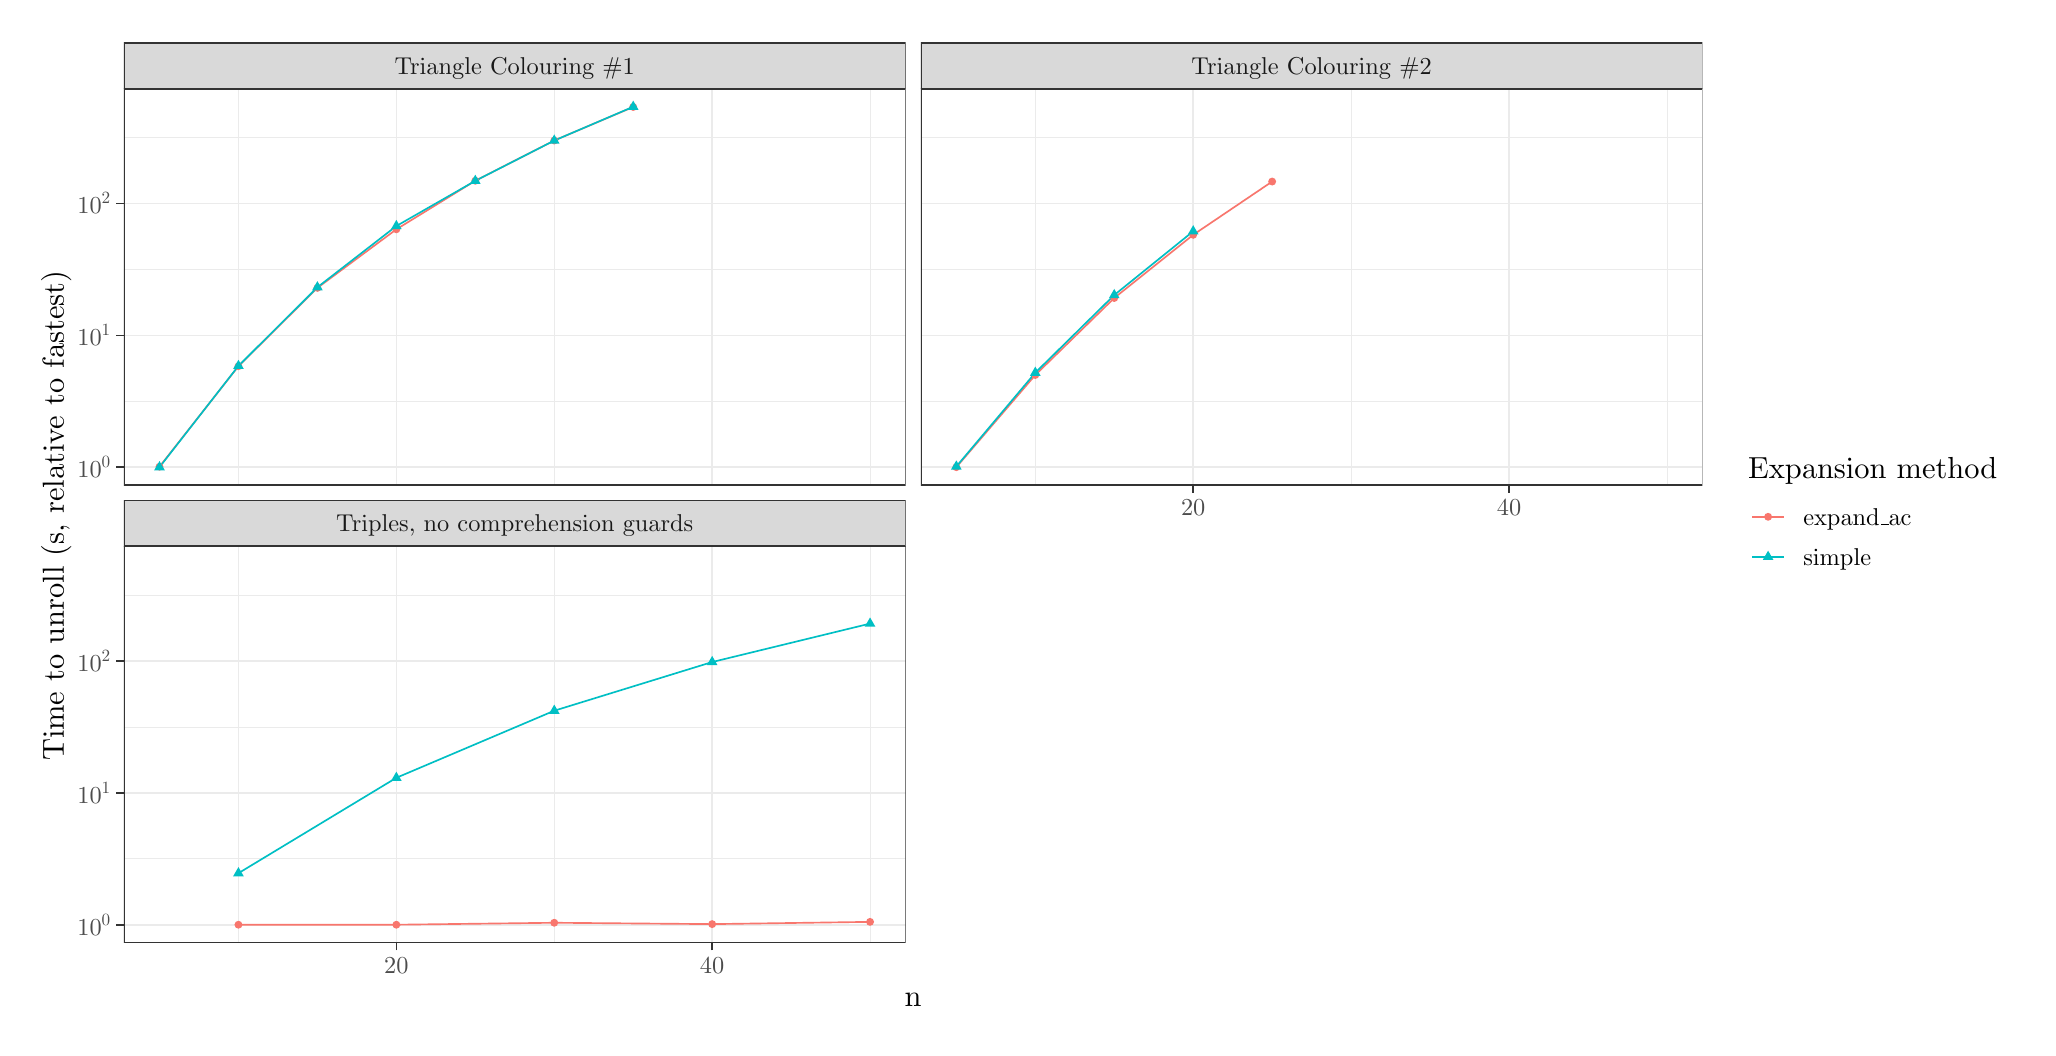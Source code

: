 % Created by tikzDevice version 0.12.6 on 2025-06-15 21:17:01
% !TEX encoding = UTF-8 Unicode
\begin{tikzpicture}[x=1pt,y=1pt]
\definecolor{fillColor}{RGB}{255,255,255}
\path[use as bounding box,fill=fillColor,fill opacity=0.00] (0,0) rectangle (722.70,361.35);
\begin{scope}
\path[clip] (  0.00,  0.00) rectangle (722.70,361.35);
\definecolor{drawColor}{RGB}{255,255,255}
\definecolor{fillColor}{RGB}{255,255,255}

\path[draw=drawColor,line width= 0.6pt,line join=round,line cap=round,fill=fillColor] (  0.00,  0.00) rectangle (722.70,361.35);
\end{scope}
\begin{scope}
\path[clip] ( 34.79,196.02) rectangle (317.23,339.28);
\definecolor{fillColor}{RGB}{255,255,255}

\path[fill=fillColor] ( 34.79,196.02) rectangle (317.23,339.28);
\definecolor{drawColor}{gray}{0.92}

\path[draw=drawColor,line width= 0.3pt,line join=round] ( 34.79,226.35) --
	(317.23,226.35);

\path[draw=drawColor,line width= 0.3pt,line join=round] ( 34.79,273.99) --
	(317.23,273.99);

\path[draw=drawColor,line width= 0.3pt,line join=round] ( 34.79,321.63) --
	(317.23,321.63);

\path[draw=drawColor,line width= 0.3pt,line join=round] ( 76.16,196.02) --
	( 76.16,339.28);

\path[draw=drawColor,line width= 0.3pt,line join=round] (190.28,196.02) --
	(190.28,339.28);

\path[draw=drawColor,line width= 0.3pt,line join=round] (304.39,196.02) --
	(304.39,339.28);

\path[draw=drawColor,line width= 0.6pt,line join=round] ( 34.79,202.53) --
	(317.23,202.53);

\path[draw=drawColor,line width= 0.6pt,line join=round] ( 34.79,250.17) --
	(317.23,250.17);

\path[draw=drawColor,line width= 0.6pt,line join=round] ( 34.79,297.81) --
	(317.23,297.81);

\path[draw=drawColor,line width= 0.6pt,line join=round] (133.22,196.02) --
	(133.22,339.28);

\path[draw=drawColor,line width= 0.6pt,line join=round] (247.34,196.02) --
	(247.34,339.28);
\definecolor{drawColor}{RGB}{248,118,109}

\path[draw=drawColor,line width= 0.6pt,line join=round] ( 47.63,202.71) --
	( 76.16,239.01) --
	(104.69,267.31) --
	(133.22,288.48) --
	(161.75,306.03) --
	(190.28,320.57) --
	(218.81,332.68);
\definecolor{drawColor}{RGB}{0,191,196}

\path[draw=drawColor,line width= 0.6pt,line join=round] ( 47.63,202.53) --
	( 76.16,239.13) --
	(104.69,267.54) --
	(133.22,289.67) --
	(161.75,306.00) --
	(190.28,320.55) --
	(218.81,332.77);
\definecolor{fillColor}{RGB}{248,118,109}

\path[fill=fillColor] ( 47.63,202.71) circle (  1.43);

\path[fill=fillColor] ( 76.16,239.01) circle (  1.43);

\path[fill=fillColor] (104.69,267.31) circle (  1.43);

\path[fill=fillColor] (133.22,288.48) circle (  1.43);

\path[fill=fillColor] (161.75,306.03) circle (  1.43);

\path[fill=fillColor] (190.28,320.57) circle (  1.43);

\path[fill=fillColor] (218.81,332.68) circle (  1.43);
\definecolor{fillColor}{RGB}{0,191,196}

\path[fill=fillColor] ( 47.63,204.75) --
	( 49.55,201.42) --
	( 45.71,201.42) --
	cycle;

\path[fill=fillColor] ( 76.16,241.35) --
	( 78.08,238.03) --
	( 74.24,238.03) --
	cycle;

\path[fill=fillColor] (104.69,269.76) --
	(106.61,266.44) --
	(102.77,266.44) --
	cycle;

\path[fill=fillColor] (133.22,291.89) --
	(135.14,288.56) --
	(131.30,288.56) --
	cycle;

\path[fill=fillColor] (161.75,308.22) --
	(163.67,304.89) --
	(159.83,304.89) --
	cycle;

\path[fill=fillColor] (190.28,322.77) --
	(192.20,319.44) --
	(188.36,319.44) --
	cycle;

\path[fill=fillColor] (218.81,334.99) --
	(220.73,331.66) --
	(216.88,331.66) --
	cycle;
\definecolor{drawColor}{gray}{0.20}

\path[draw=drawColor,line width= 0.6pt,line join=round,line cap=round] ( 34.79,196.02) rectangle (317.23,339.28);
\end{scope}
\begin{scope}
\path[clip] ( 34.79, 30.69) rectangle (317.23,173.95);
\definecolor{fillColor}{RGB}{255,255,255}

\path[fill=fillColor] ( 34.79, 30.69) rectangle (317.23,173.95);
\definecolor{drawColor}{gray}{0.92}

\path[draw=drawColor,line width= 0.3pt,line join=round] ( 34.79, 61.02) --
	(317.23, 61.02);

\path[draw=drawColor,line width= 0.3pt,line join=round] ( 34.79,108.66) --
	(317.23,108.66);

\path[draw=drawColor,line width= 0.3pt,line join=round] ( 34.79,156.30) --
	(317.23,156.30);

\path[draw=drawColor,line width= 0.3pt,line join=round] ( 76.16, 30.69) --
	( 76.16,173.95);

\path[draw=drawColor,line width= 0.3pt,line join=round] (190.28, 30.69) --
	(190.28,173.95);

\path[draw=drawColor,line width= 0.3pt,line join=round] (304.39, 30.69) --
	(304.39,173.95);

\path[draw=drawColor,line width= 0.6pt,line join=round] ( 34.79, 37.20) --
	(317.23, 37.20);

\path[draw=drawColor,line width= 0.6pt,line join=round] ( 34.79, 84.84) --
	(317.23, 84.84);

\path[draw=drawColor,line width= 0.6pt,line join=round] ( 34.79,132.48) --
	(317.23,132.48);

\path[draw=drawColor,line width= 0.6pt,line join=round] (133.22, 30.69) --
	(133.22,173.95);

\path[draw=drawColor,line width= 0.6pt,line join=round] (247.34, 30.69) --
	(247.34,173.95);
\definecolor{drawColor}{RGB}{248,118,109}

\path[draw=drawColor,line width= 0.6pt,line join=round] ( 76.16, 37.20) --
	(133.22, 37.20) --
	(190.28, 37.91) --
	(247.34, 37.42) --
	(304.39, 38.23);
\definecolor{drawColor}{RGB}{0,191,196}

\path[draw=drawColor,line width= 0.6pt,line join=round] ( 76.16, 55.82) --
	(133.22, 90.29) --
	(190.28,114.53) --
	(247.34,132.12) --
	(304.39,146.01);
\definecolor{fillColor}{RGB}{248,118,109}

\path[fill=fillColor] ( 76.16, 37.20) circle (  1.43);

\path[fill=fillColor] (133.22, 37.20) circle (  1.43);

\path[fill=fillColor] (190.28, 37.91) circle (  1.43);

\path[fill=fillColor] (247.34, 37.42) circle (  1.43);

\path[fill=fillColor] (304.39, 38.23) circle (  1.43);
\definecolor{fillColor}{RGB}{0,191,196}

\path[fill=fillColor] ( 76.16, 58.04) --
	( 78.08, 54.71) --
	( 74.24, 54.71) --
	cycle;

\path[fill=fillColor] (133.22, 92.50) --
	(135.14, 89.18) --
	(131.30, 89.18) --
	cycle;

\path[fill=fillColor] (190.28,116.74) --
	(192.20,113.42) --
	(188.36,113.42) --
	cycle;

\path[fill=fillColor] (247.34,134.33) --
	(249.26,131.01) --
	(245.41,131.01) --
	cycle;

\path[fill=fillColor] (304.39,148.23) --
	(306.32,144.90) --
	(302.47,144.90) --
	cycle;
\definecolor{drawColor}{gray}{0.20}

\path[draw=drawColor,line width= 0.6pt,line join=round,line cap=round] ( 34.79, 30.69) rectangle (317.23,173.95);
\end{scope}
\begin{scope}
\path[clip] (322.73,196.02) rectangle (605.17,339.28);
\definecolor{fillColor}{RGB}{255,255,255}

\path[fill=fillColor] (322.73,196.02) rectangle (605.17,339.28);
\definecolor{drawColor}{gray}{0.92}

\path[draw=drawColor,line width= 0.3pt,line join=round] (322.73,226.35) --
	(605.17,226.35);

\path[draw=drawColor,line width= 0.3pt,line join=round] (322.73,273.99) --
	(605.17,273.99);

\path[draw=drawColor,line width= 0.3pt,line join=round] (322.73,321.63) --
	(605.17,321.63);

\path[draw=drawColor,line width= 0.3pt,line join=round] (364.10,196.02) --
	(364.10,339.28);

\path[draw=drawColor,line width= 0.3pt,line join=round] (478.22,196.02) --
	(478.22,339.28);

\path[draw=drawColor,line width= 0.3pt,line join=round] (592.34,196.02) --
	(592.34,339.28);

\path[draw=drawColor,line width= 0.6pt,line join=round] (322.73,202.53) --
	(605.17,202.53);

\path[draw=drawColor,line width= 0.6pt,line join=round] (322.73,250.17) --
	(605.17,250.17);

\path[draw=drawColor,line width= 0.6pt,line join=round] (322.73,297.81) --
	(605.17,297.81);

\path[draw=drawColor,line width= 0.6pt,line join=round] (421.16,196.02) --
	(421.16,339.28);

\path[draw=drawColor,line width= 0.6pt,line join=round] (535.28,196.02) --
	(535.28,339.28);
\definecolor{drawColor}{RGB}{248,118,109}

\path[draw=drawColor,line width= 0.6pt,line join=round] (335.57,202.53) --
	(364.10,235.84) --
	(392.63,263.66) --
	(421.16,286.49) --
	(449.69,305.74);
\definecolor{drawColor}{RGB}{0,191,196}

\path[draw=drawColor,line width= 0.6pt,line join=round] (335.57,202.78) --
	(364.10,236.66) --
	(392.63,264.73) --
	(421.16,287.77);
\definecolor{fillColor}{RGB}{248,118,109}

\path[fill=fillColor] (335.57,202.53) circle (  1.43);

\path[fill=fillColor] (364.10,235.84) circle (  1.43);

\path[fill=fillColor] (392.63,263.66) circle (  1.43);

\path[fill=fillColor] (421.16,286.49) circle (  1.43);

\path[fill=fillColor] (449.69,305.74) circle (  1.43);
\definecolor{fillColor}{RGB}{0,191,196}

\path[fill=fillColor] (335.57,205.00) --
	(337.49,201.67) --
	(333.65,201.67) --
	cycle;

\path[fill=fillColor] (364.10,238.88) --
	(366.02,235.55) --
	(362.18,235.55) --
	cycle;

\path[fill=fillColor] (392.63,266.95) --
	(394.55,263.62) --
	(390.71,263.62) --
	cycle;

\path[fill=fillColor] (421.16,289.99) --
	(423.08,286.66) --
	(419.24,286.66) --
	cycle;
\definecolor{drawColor}{gray}{0.20}

\path[draw=drawColor,line width= 0.6pt,line join=round,line cap=round] (322.73,196.02) rectangle (605.17,339.28);
\end{scope}
\begin{scope}
\path[clip] ( 34.79,173.95) rectangle (317.23,190.52);
\definecolor{drawColor}{gray}{0.20}
\definecolor{fillColor}{gray}{0.85}

\path[draw=drawColor,line width= 0.6pt,line join=round,line cap=round,fill=fillColor] ( 34.79,173.95) rectangle (317.23,190.52);
\definecolor{drawColor}{gray}{0.10}

\node[text=drawColor,anchor=base,inner sep=0pt, outer sep=0pt, scale=  0.88] at (176.01,179.20) {Triples, no comprehension guards};
\end{scope}
\begin{scope}
\path[clip] ( 34.79,339.28) rectangle (317.23,355.85);
\definecolor{drawColor}{gray}{0.20}
\definecolor{fillColor}{gray}{0.85}

\path[draw=drawColor,line width= 0.6pt,line join=round,line cap=round,fill=fillColor] ( 34.79,339.28) rectangle (317.23,355.85);
\definecolor{drawColor}{gray}{0.10}

\node[text=drawColor,anchor=base,inner sep=0pt, outer sep=0pt, scale=  0.88] at (176.01,344.53) {Triangle Colouring {\#}1};
\end{scope}
\begin{scope}
\path[clip] (322.73,339.28) rectangle (605.17,355.85);
\definecolor{drawColor}{gray}{0.20}
\definecolor{fillColor}{gray}{0.85}

\path[draw=drawColor,line width= 0.6pt,line join=round,line cap=round,fill=fillColor] (322.73,339.28) rectangle (605.17,355.85);
\definecolor{drawColor}{gray}{0.10}

\node[text=drawColor,anchor=base,inner sep=0pt, outer sep=0pt, scale=  0.88] at (463.95,344.53) {Triangle Colouring {\#}2};
\end{scope}
\begin{scope}
\path[clip] (  0.00,  0.00) rectangle (722.70,361.35);
\definecolor{drawColor}{gray}{0.20}

\path[draw=drawColor,line width= 0.6pt,line join=round] (133.22, 27.94) --
	(133.22, 30.69);

\path[draw=drawColor,line width= 0.6pt,line join=round] (247.34, 27.94) --
	(247.34, 30.69);
\end{scope}
\begin{scope}
\path[clip] (  0.00,  0.00) rectangle (722.70,361.35);
\definecolor{drawColor}{gray}{0.30}

\node[text=drawColor,anchor=base,inner sep=0pt, outer sep=0pt, scale=  0.88] at (133.22, 19.68) {20};

\node[text=drawColor,anchor=base,inner sep=0pt, outer sep=0pt, scale=  0.88] at (247.34, 19.68) {40};
\end{scope}
\begin{scope}
\path[clip] (  0.00,  0.00) rectangle (722.70,361.35);
\definecolor{drawColor}{gray}{0.20}

\path[draw=drawColor,line width= 0.6pt,line join=round] (421.16,193.27) --
	(421.16,196.02);

\path[draw=drawColor,line width= 0.6pt,line join=round] (535.28,193.27) --
	(535.28,196.02);
\end{scope}
\begin{scope}
\path[clip] (  0.00,  0.00) rectangle (722.70,361.35);
\definecolor{drawColor}{gray}{0.30}

\node[text=drawColor,anchor=base,inner sep=0pt, outer sep=0pt, scale=  0.88] at (421.16,185.01) {20};

\node[text=drawColor,anchor=base,inner sep=0pt, outer sep=0pt, scale=  0.88] at (535.28,185.01) {40};
\end{scope}
\begin{scope}
\path[clip] (  0.00,  0.00) rectangle (722.70,361.35);
\definecolor{drawColor}{gray}{0.30}

\node[text=drawColor,anchor=base west,inner sep=0pt, outer sep=0pt, scale=  0.88] at ( 17.96,198.75) {10};

\node[text=drawColor,anchor=base west,inner sep=0pt, outer sep=0pt, scale=  0.62] at ( 26.76,202.35) {0};

\node[text=drawColor,anchor=base west,inner sep=0pt, outer sep=0pt, scale=  0.88] at ( 17.96,246.40) {10};

\node[text=drawColor,anchor=base west,inner sep=0pt, outer sep=0pt, scale=  0.62] at ( 26.76,249.99) {1};

\node[text=drawColor,anchor=base west,inner sep=0pt, outer sep=0pt, scale=  0.88] at ( 17.96,294.04) {10};

\node[text=drawColor,anchor=base west,inner sep=0pt, outer sep=0pt, scale=  0.62] at ( 26.76,297.64) {2};
\end{scope}
\begin{scope}
\path[clip] (  0.00,  0.00) rectangle (722.70,361.35);
\definecolor{drawColor}{gray}{0.20}

\path[draw=drawColor,line width= 0.6pt,line join=round] ( 32.04,202.53) --
	( 34.79,202.53);

\path[draw=drawColor,line width= 0.6pt,line join=round] ( 32.04,250.17) --
	( 34.79,250.17);

\path[draw=drawColor,line width= 0.6pt,line join=round] ( 32.04,297.81) --
	( 34.79,297.81);
\end{scope}
\begin{scope}
\path[clip] (  0.00,  0.00) rectangle (722.70,361.35);
\definecolor{drawColor}{gray}{0.30}

\node[text=drawColor,anchor=base west,inner sep=0pt, outer sep=0pt, scale=  0.88] at ( 17.96, 33.42) {10};

\node[text=drawColor,anchor=base west,inner sep=0pt, outer sep=0pt, scale=  0.62] at ( 26.76, 37.02) {0};

\node[text=drawColor,anchor=base west,inner sep=0pt, outer sep=0pt, scale=  0.88] at ( 17.96, 81.06) {10};

\node[text=drawColor,anchor=base west,inner sep=0pt, outer sep=0pt, scale=  0.62] at ( 26.76, 84.66) {1};

\node[text=drawColor,anchor=base west,inner sep=0pt, outer sep=0pt, scale=  0.88] at ( 17.96,128.71) {10};

\node[text=drawColor,anchor=base west,inner sep=0pt, outer sep=0pt, scale=  0.62] at ( 26.76,132.30) {2};
\end{scope}
\begin{scope}
\path[clip] (  0.00,  0.00) rectangle (722.70,361.35);
\definecolor{drawColor}{gray}{0.20}

\path[draw=drawColor,line width= 0.6pt,line join=round] ( 32.04, 37.20) --
	( 34.79, 37.20);

\path[draw=drawColor,line width= 0.6pt,line join=round] ( 32.04, 84.84) --
	( 34.79, 84.84);

\path[draw=drawColor,line width= 0.6pt,line join=round] ( 32.04,132.48) --
	( 34.79,132.48);
\end{scope}
\begin{scope}
\path[clip] (  0.00,  0.00) rectangle (722.70,361.35);
\definecolor{drawColor}{RGB}{0,0,0}

\node[text=drawColor,anchor=base,inner sep=0pt, outer sep=0pt, scale=  1.10] at (319.98,  7.64) {n};
\end{scope}
\begin{scope}
\path[clip] (  0.00,  0.00) rectangle (722.70,361.35);
\definecolor{drawColor}{RGB}{0,0,0}

\node[text=drawColor,rotate= 90.00,anchor=base,inner sep=0pt, outer sep=0pt, scale=  1.10] at ( 13.08,184.98) {Time to unroll (s, relative to fastest)};
\end{scope}
\begin{scope}
\path[clip] (  0.00,  0.00) rectangle (722.70,361.35);
\definecolor{fillColor}{RGB}{255,255,255}

\path[fill=fillColor] (616.17,157.42) rectangle (717.20,212.54);
\end{scope}
\begin{scope}
\path[clip] (  0.00,  0.00) rectangle (722.70,361.35);
\definecolor{drawColor}{RGB}{0,0,0}

\node[text=drawColor,anchor=base west,inner sep=0pt, outer sep=0pt, scale=  1.10] at (621.67,198.40) {Expansion method};
\end{scope}
\begin{scope}
\path[clip] (  0.00,  0.00) rectangle (722.70,361.35);
\definecolor{fillColor}{RGB}{255,255,255}

\path[fill=fillColor] (621.67,177.37) rectangle (636.13,191.83);
\end{scope}
\begin{scope}
\path[clip] (  0.00,  0.00) rectangle (722.70,361.35);
\definecolor{drawColor}{RGB}{248,118,109}

\path[draw=drawColor,line width= 0.6pt,line join=round] (623.12,184.60) -- (634.68,184.60);
\end{scope}
\begin{scope}
\path[clip] (  0.00,  0.00) rectangle (722.70,361.35);
\definecolor{fillColor}{RGB}{248,118,109}

\path[fill=fillColor] (628.90,184.60) circle (  1.43);
\end{scope}
\begin{scope}
\path[clip] (  0.00,  0.00) rectangle (722.70,361.35);
\definecolor{fillColor}{RGB}{255,255,255}

\path[fill=fillColor] (621.67,162.92) rectangle (636.13,177.38);
\end{scope}
\begin{scope}
\path[clip] (  0.00,  0.00) rectangle (722.70,361.35);
\definecolor{drawColor}{RGB}{0,191,196}

\path[draw=drawColor,line width= 0.6pt,line join=round] (623.12,170.15) -- (634.68,170.15);
\end{scope}
\begin{scope}
\path[clip] (  0.00,  0.00) rectangle (722.70,361.35);
\definecolor{fillColor}{RGB}{0,191,196}

\path[fill=fillColor] (628.90,172.37) --
	(630.82,169.04) --
	(626.98,169.04) --
	cycle;
\end{scope}
\begin{scope}
\path[clip] (  0.00,  0.00) rectangle (722.70,361.35);
\definecolor{drawColor}{RGB}{0,0,0}

\node[text=drawColor,anchor=base west,inner sep=0pt, outer sep=0pt, scale=  0.88] at (641.63,181.57) {expand{\_{}}ac};
\end{scope}
\begin{scope}
\path[clip] (  0.00,  0.00) rectangle (722.70,361.35);
\definecolor{drawColor}{RGB}{0,0,0}

\node[text=drawColor,anchor=base west,inner sep=0pt, outer sep=0pt, scale=  0.88] at (641.63,167.12) {simple};
\end{scope}
\end{tikzpicture}
